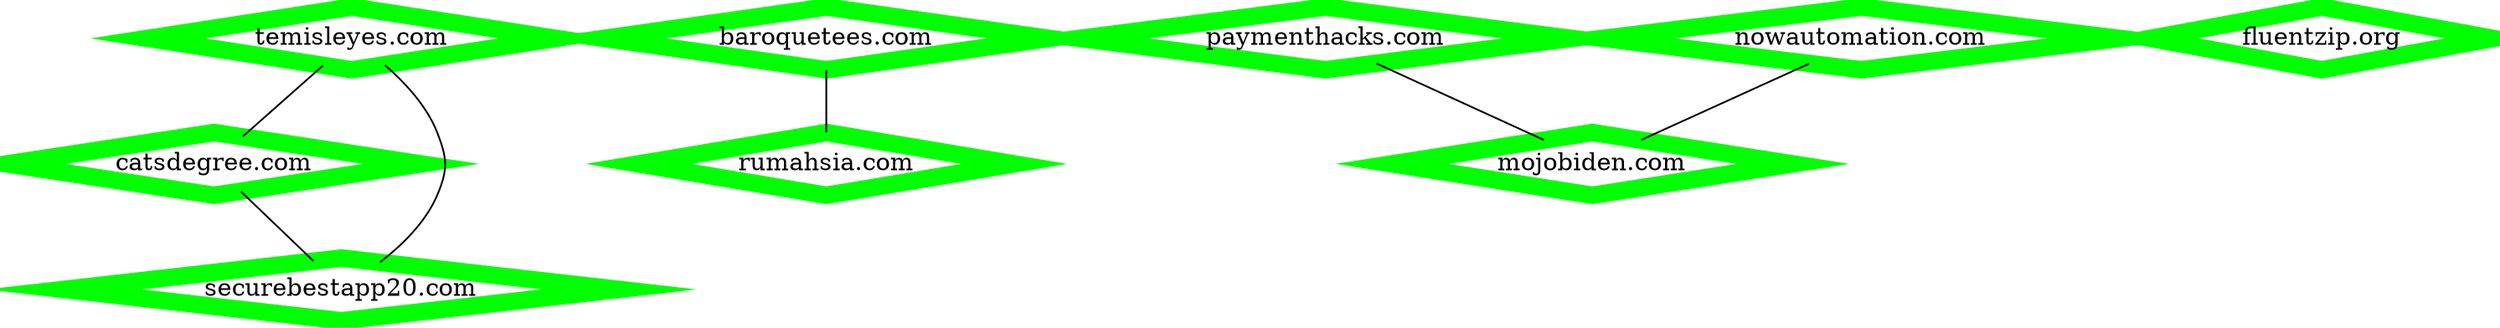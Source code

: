 strict graph "" {
	node [label="\N"];
	"temisleyes.com"	[bipartite=1,
		color=green,
		label="temisleyes.com",
		penwidth=10,
		shape=diamond];
	"catsdegree.com"	[bipartite=1,
		color=green,
		label="catsdegree.com",
		penwidth=10,
		shape=diamond];
	"temisleyes.com" -- "catsdegree.com";
	"securebestapp20.com"	[bipartite=1,
		color=green,
		label="securebestapp20.com",
		penwidth=10,
		shape=diamond];
	"temisleyes.com" -- "securebestapp20.com";
	"baroquetees.com"	[bipartite=1,
		color=green,
		label="baroquetees.com",
		penwidth=10,
		shape=diamond];
	"rumahsia.com"	[bipartite=1,
		color=green,
		label="rumahsia.com",
		penwidth=10,
		shape=diamond];
	"baroquetees.com" -- "rumahsia.com";
	"paymenthacks.com"	[bipartite=1,
		color=green,
		label="paymenthacks.com",
		penwidth=10,
		shape=diamond];
	"mojobiden.com"	[bipartite=1,
		color=green,
		label="mojobiden.com",
		penwidth=10,
		shape=diamond];
	"paymenthacks.com" -- "mojobiden.com";
	"nowautomation.com"	[bipartite=1,
		color=green,
		label="nowautomation.com",
		penwidth=10,
		shape=diamond];
	"nowautomation.com" -- "mojobiden.com";
	"catsdegree.com" -- "securebestapp20.com";
	"fluentzip.org"	[bipartite=1,
		color=green,
		label="fluentzip.org",
		penwidth=10,
		shape=diamond];
}
